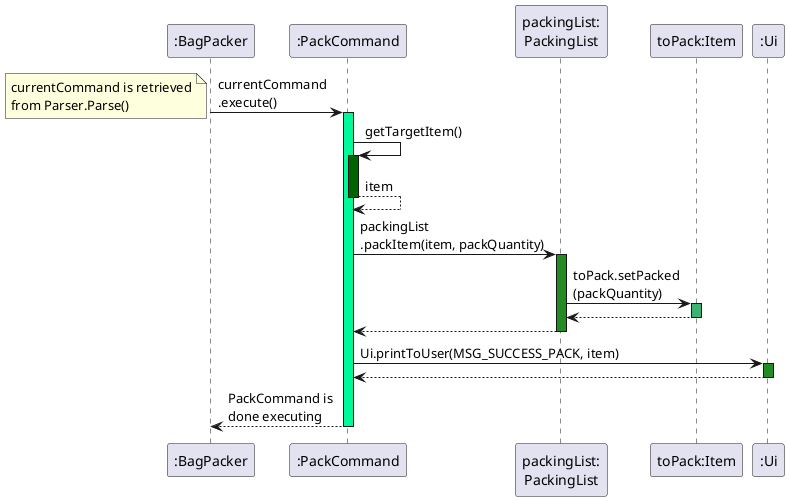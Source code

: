 @startuml
'https://plantuml.com/sequence-diagram

autonumber

@startuml
":BagPacker" -> ":PackCommand": currentCommand\n.execute()
activate ":PackCommand" #MediumSpringGreen
note left
currentCommand is retrieved
from Parser.Parse()
end note
":PackCommand" -> ":PackCommand" : getTargetItem()
activate ":PackCommand" #DarkGreen
":PackCommand" --> ":PackCommand" : item
deactivate ":PackCommand"
":PackCommand" -> "packingList:\nPackingList" : packingList\n.packItem(item, packQuantity)
activate "packingList:\nPackingList" #ForestGreen
"packingList:\nPackingList" -> "toPack:Item" : toPack.setPacked\n(packQuantity)
activate "toPack:Item" #MediumSeaGreen
"toPack:Item" --> "packingList:\nPackingList"
deactivate "toPack:Item"
":PackCommand" <-- "packingList:\nPackingList"
deactivate "packingList:\nPackingList"
":PackCommand" -> ":Ui" : Ui.printToUser(MSG_SUCCESS_PACK, item)
activate ":Ui" #ForestGreen
":PackCommand" <-- ":Ui"
deactivate ":Ui"
":BagPacker" <-- ":PackCommand": PackCommand is \ndone executing
deactivate ":PackCommand"
@enduml